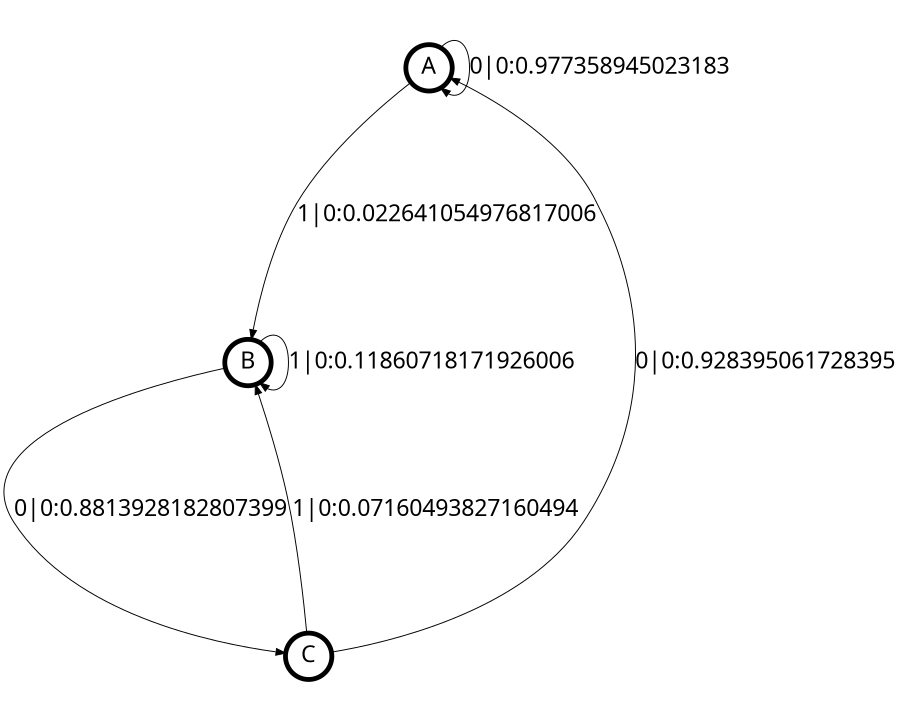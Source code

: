 digraph  {
size = "6,8.5";
ratio = "fill";
node
[shape = circle];
node [fontsize = 24];
node [penwidth = 5];
edge [fontsize = 24];
node [fontname = "CMU Serif Roman"];
graph [fontname = "CMU Serif Roman"];
edge [fontname = "CMU Serif Roman"];
A -> A [label = "0|0:0.977358945023183\l"];
A -> B [label = "1|0:0.022641054976817006\l"];
B -> B [label = "1|0:0.11860718171926006\l"];
B -> C [label = "0|0:0.8813928182807399\l"];
C -> A [label = "0|0:0.928395061728395\l"];
C -> B [label = "1|0:0.07160493827160494\l"];
}